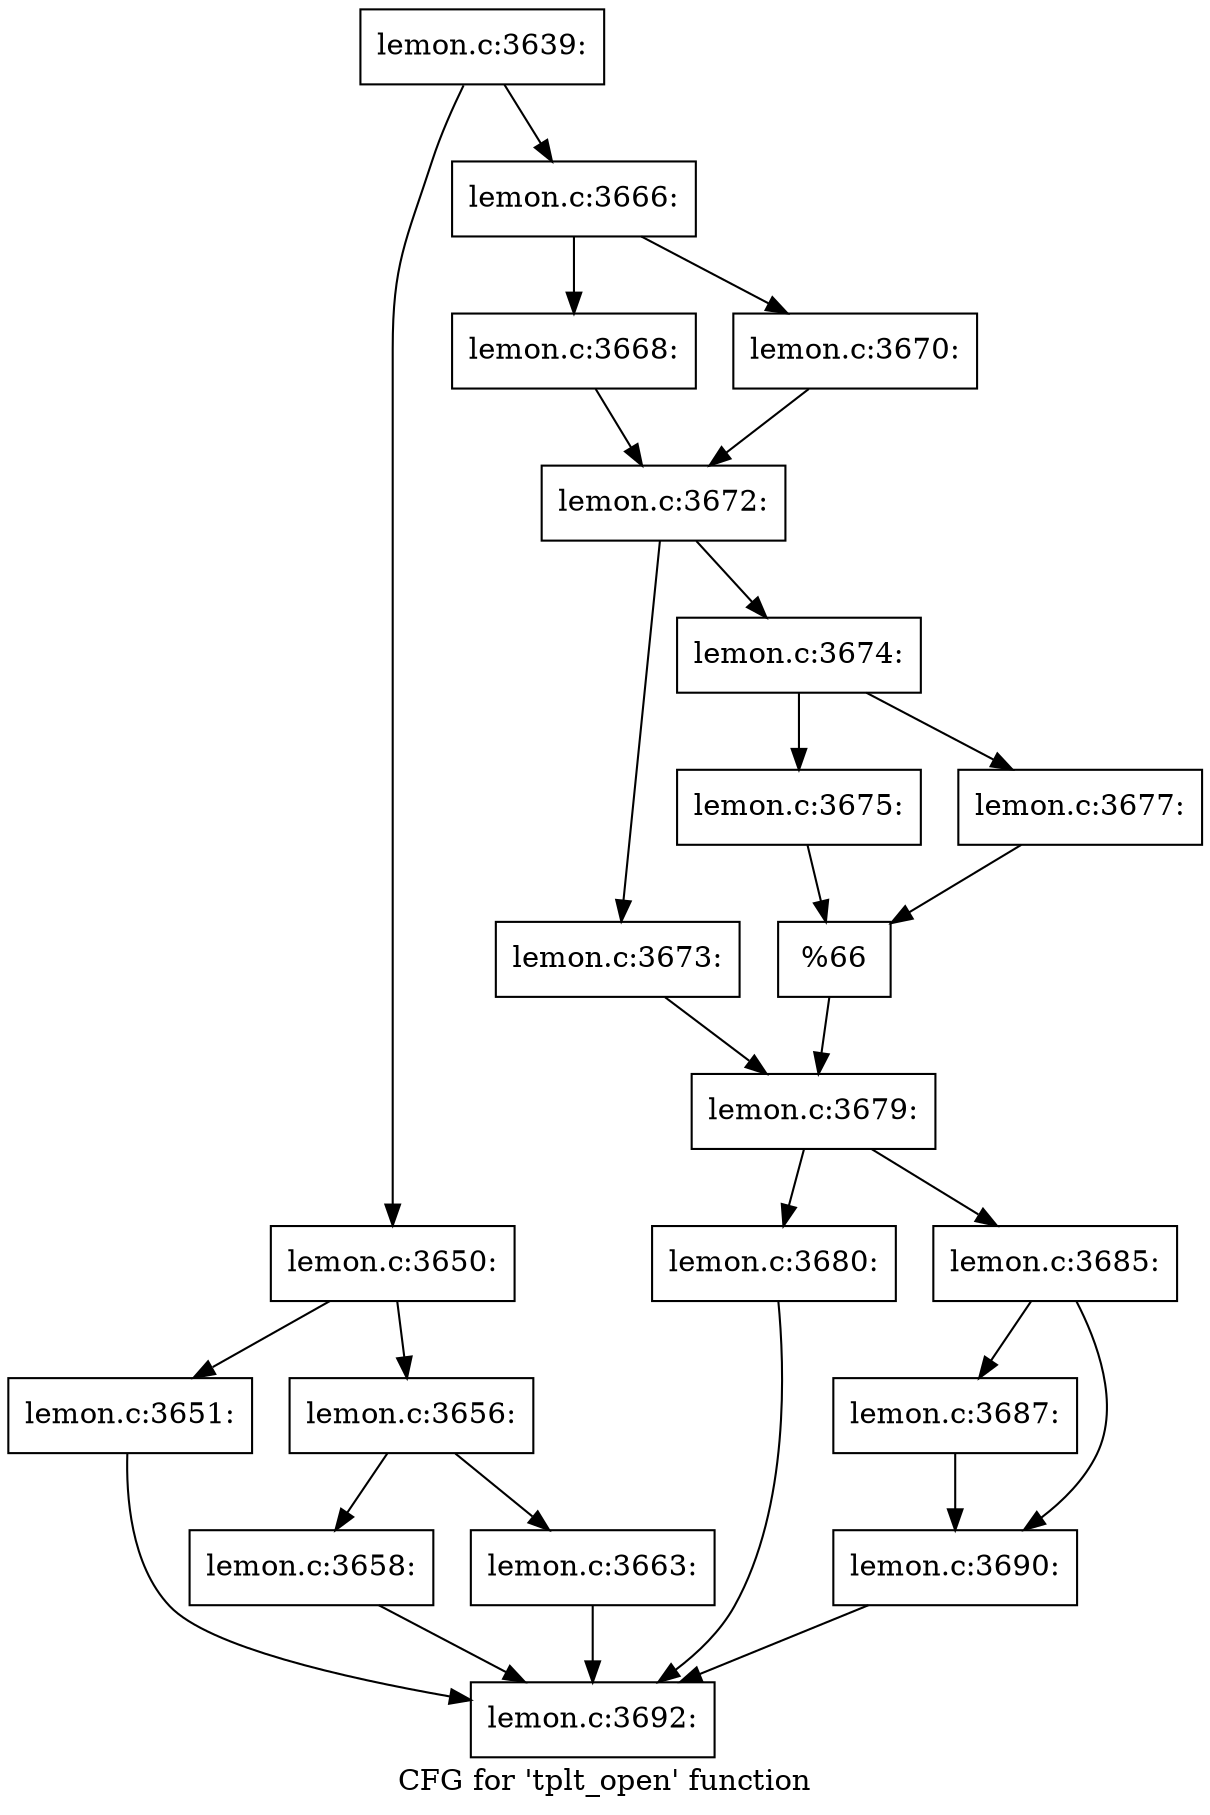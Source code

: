 digraph "CFG for 'tplt_open' function" {
	label="CFG for 'tplt_open' function";

	Node0x5625654ba8e0 [shape=record,label="{lemon.c:3639:}"];
	Node0x5625654ba8e0 -> Node0x5625654c0160;
	Node0x5625654ba8e0 -> Node0x5625654c01b0;
	Node0x5625654c0160 [shape=record,label="{lemon.c:3650:}"];
	Node0x5625654c0160 -> Node0x5625653704a0;
	Node0x5625654c0160 -> Node0x5625654c0670;
	Node0x5625653704a0 [shape=record,label="{lemon.c:3651:}"];
	Node0x5625653704a0 -> Node0x5625654bc930;
	Node0x5625654c0670 [shape=record,label="{lemon.c:3656:}"];
	Node0x5625654c0670 -> Node0x5625653a1840;
	Node0x5625654c0670 -> Node0x5625653a1890;
	Node0x5625653a1840 [shape=record,label="{lemon.c:3658:}"];
	Node0x5625653a1840 -> Node0x5625654bc930;
	Node0x5625653a1890 [shape=record,label="{lemon.c:3663:}"];
	Node0x5625653a1890 -> Node0x5625654bc930;
	Node0x5625654c01b0 [shape=record,label="{lemon.c:3666:}"];
	Node0x5625654c01b0 -> Node0x5625653a2c10;
	Node0x5625654c01b0 -> Node0x5625653a2cb0;
	Node0x5625653a2c10 [shape=record,label="{lemon.c:3668:}"];
	Node0x5625653a2c10 -> Node0x5625653a2c60;
	Node0x5625653a2cb0 [shape=record,label="{lemon.c:3670:}"];
	Node0x5625653a2cb0 -> Node0x5625653a2c60;
	Node0x5625653a2c60 [shape=record,label="{lemon.c:3672:}"];
	Node0x5625653a2c60 -> Node0x5625653a4350;
	Node0x5625653a2c60 -> Node0x5625653a43f0;
	Node0x5625653a4350 [shape=record,label="{lemon.c:3673:}"];
	Node0x5625653a4350 -> Node0x5625653a43a0;
	Node0x5625653a43f0 [shape=record,label="{lemon.c:3674:}"];
	Node0x5625653a43f0 -> Node0x5625653a4bb0;
	Node0x5625653a43f0 -> Node0x5625653a4c50;
	Node0x5625653a4bb0 [shape=record,label="{lemon.c:3675:}"];
	Node0x5625653a4bb0 -> Node0x5625653a4c00;
	Node0x5625653a4c50 [shape=record,label="{lemon.c:3677:}"];
	Node0x5625653a4c50 -> Node0x5625653a4c00;
	Node0x5625653a4c00 [shape=record,label="{%66}"];
	Node0x5625653a4c00 -> Node0x5625653a43a0;
	Node0x5625653a43a0 [shape=record,label="{lemon.c:3679:}"];
	Node0x5625653a43a0 -> Node0x5625653a5a80;
	Node0x5625653a43a0 -> Node0x5625653a5ad0;
	Node0x5625653a5a80 [shape=record,label="{lemon.c:3680:}"];
	Node0x5625653a5a80 -> Node0x5625654bc930;
	Node0x5625653a5ad0 [shape=record,label="{lemon.c:3685:}"];
	Node0x5625653a5ad0 -> Node0x5625653a6870;
	Node0x5625653a5ad0 -> Node0x5625653a68c0;
	Node0x5625653a6870 [shape=record,label="{lemon.c:3687:}"];
	Node0x5625653a6870 -> Node0x5625653a68c0;
	Node0x5625653a68c0 [shape=record,label="{lemon.c:3690:}"];
	Node0x5625653a68c0 -> Node0x5625654bc930;
	Node0x5625654bc930 [shape=record,label="{lemon.c:3692:}"];
}
